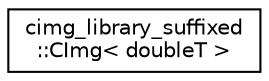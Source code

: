 digraph "Graphical Class Hierarchy"
{
 // LATEX_PDF_SIZE
  edge [fontname="Helvetica",fontsize="10",labelfontname="Helvetica",labelfontsize="10"];
  node [fontname="Helvetica",fontsize="10",shape=record];
  rankdir="LR";
  Node0 [label="cimg_library_suffixed\l::CImg\< doubleT \>",height=0.2,width=0.4,color="black", fillcolor="white", style="filled",URL="$structcimg__library__suffixed_1_1CImg.html",tooltip=" "];
}
